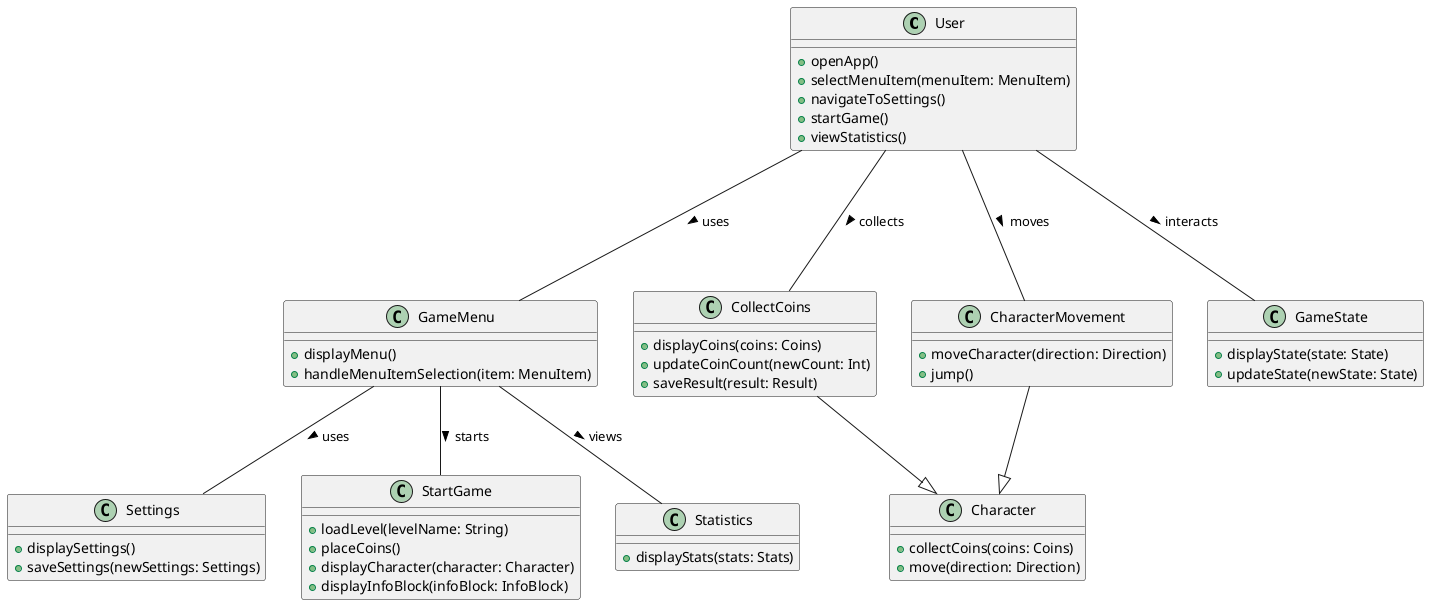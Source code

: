 @startuml

class User {
    +openApp()
    +selectMenuItem(menuItem: MenuItem)
    +navigateToSettings()
    +startGame()
    +viewStatistics()
}

class GameMenu {
    +displayMenu()
    +handleMenuItemSelection(item: MenuItem)
}

class Settings {
    +displaySettings()
    +saveSettings(newSettings: Settings)
}

class StartGame {
    +loadLevel(levelName: String)
    +placeCoins()
    +displayCharacter(character: Character)
    +displayInfoBlock(infoBlock: InfoBlock)
}

class Statistics {
    +displayStats(stats: Stats)
}

class CollectCoins {
    +displayCoins(coins: Coins)
    +updateCoinCount(newCount: Int)
    +saveResult(result: Result)
}

class CharacterMovement {
    +moveCharacter(direction: Direction)
    +jump()
}

class Character {
    +collectCoins(coins: Coins)
    +move(direction: Direction)
}

class GameState {
    +displayState(state: State)
    +updateState(newState: State)
}

User --- GameMenu : uses >
User --- CollectCoins : collects >
User --- CharacterMovement : moves >
User --- GameState : interacts >
GameMenu -- "StartGame" : starts >
GameMenu -- "Settings" : uses >
GameMenu -- "Statistics" : views >

CollectCoins --|> Character
CharacterMovement --|> Character

@enduml